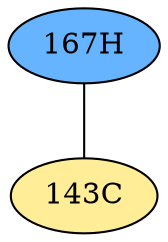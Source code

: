 // The Round Table
graph {
	"167H" [fillcolor="#66B3FF" style=radial]
	"143C" [fillcolor="#FFED97" style=radial]
	"167H" -- "143C" [penwidth=1]
}
